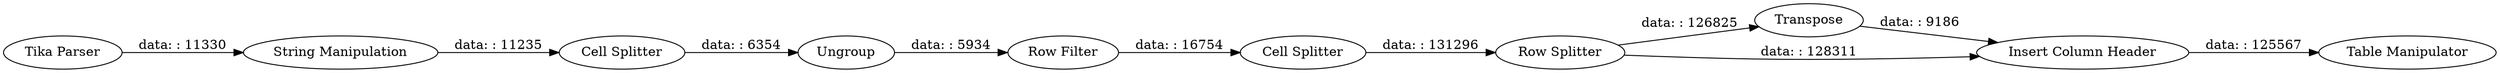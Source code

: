 digraph {
	"6165415083412835996_15" [label=Transpose]
	"6165415083412835996_11" [label="Cell Splitter"]
	"6165415083412835996_14" [label="Row Splitter"]
	"6165415083412835996_16" [label="Insert Column Header"]
	"6165415083412835996_13" [label="Table Manipulator"]
	"6165415083412835996_10" [label="String Manipulation"]
	"6165415083412835996_7" [label="Row Filter"]
	"6165415083412835996_9" [label=Ungroup]
	"6165415083412835996_1" [label="Tika Parser"]
	"6165415083412835996_8" [label="Cell Splitter"]
	"6165415083412835996_10" -> "6165415083412835996_8" [label="data: : 11235"]
	"6165415083412835996_14" -> "6165415083412835996_16" [label="data: : 128311"]
	"6165415083412835996_16" -> "6165415083412835996_13" [label="data: : 125567"]
	"6165415083412835996_14" -> "6165415083412835996_15" [label="data: : 126825"]
	"6165415083412835996_1" -> "6165415083412835996_10" [label="data: : 11330"]
	"6165415083412835996_8" -> "6165415083412835996_9" [label="data: : 6354"]
	"6165415083412835996_15" -> "6165415083412835996_16" [label="data: : 9186"]
	"6165415083412835996_7" -> "6165415083412835996_11" [label="data: : 16754"]
	"6165415083412835996_9" -> "6165415083412835996_7" [label="data: : 5934"]
	"6165415083412835996_11" -> "6165415083412835996_14" [label="data: : 131296"]
	rankdir=LR
}
